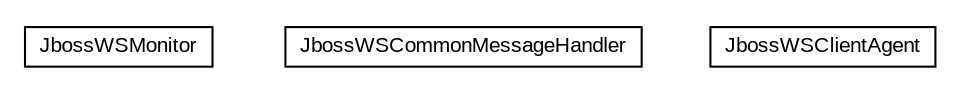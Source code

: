 #!/usr/local/bin/dot
#
# Class diagram 
# Generated by UMLGraph version R5_6-24-gf6e263 (http://www.umlgraph.org/)
#

digraph G {
	edge [fontname="arial",fontsize=10,labelfontname="arial",labelfontsize=10];
	node [fontname="arial",fontsize=10,shape=plaintext];
	nodesep=0.25;
	ranksep=0.5;
	// org.miloss.fgsms.agents.JbossWSMonitor
	c0 [label=<<table title="org.miloss.fgsms.agents.JbossWSMonitor" border="0" cellborder="1" cellspacing="0" cellpadding="2" port="p" href="./JbossWSMonitor.html">
		<tr><td><table border="0" cellspacing="0" cellpadding="1">
<tr><td align="center" balign="center"> JbossWSMonitor </td></tr>
		</table></td></tr>
		</table>>, URL="./JbossWSMonitor.html", fontname="arial", fontcolor="black", fontsize=10.0];
	// org.miloss.fgsms.agents.JbossWSCommonMessageHandler
	c1 [label=<<table title="org.miloss.fgsms.agents.JbossWSCommonMessageHandler" border="0" cellborder="1" cellspacing="0" cellpadding="2" port="p" href="./JbossWSCommonMessageHandler.html">
		<tr><td><table border="0" cellspacing="0" cellpadding="1">
<tr><td align="center" balign="center"> JbossWSCommonMessageHandler </td></tr>
		</table></td></tr>
		</table>>, URL="./JbossWSCommonMessageHandler.html", fontname="arial", fontcolor="black", fontsize=10.0];
	// org.miloss.fgsms.agents.JbossWSClientAgent
	c2 [label=<<table title="org.miloss.fgsms.agents.JbossWSClientAgent" border="0" cellborder="1" cellspacing="0" cellpadding="2" port="p" href="./JbossWSClientAgent.html">
		<tr><td><table border="0" cellspacing="0" cellpadding="1">
<tr><td align="center" balign="center"> JbossWSClientAgent </td></tr>
		</table></td></tr>
		</table>>, URL="./JbossWSClientAgent.html", fontname="arial", fontcolor="black", fontsize=10.0];
}


